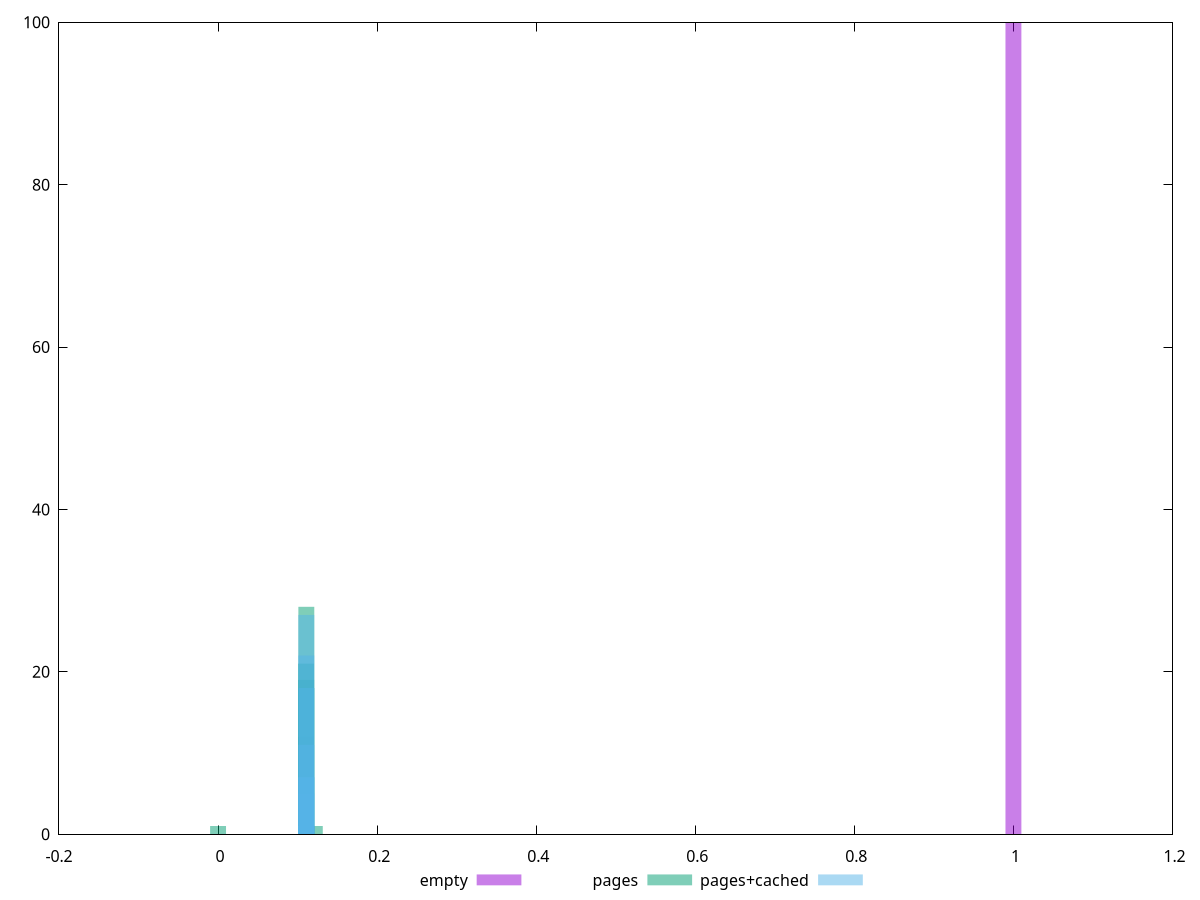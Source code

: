 $_empty <<EOF
1 100
EOF
$_pages <<EOF
0.11096318185218415 28
0.11084723286383286 18
0.1216304887805028 1
0 1
0.11073128387548156 19
0.11061533488713028 21
0.11049938589877899 12
EOF
$_pagesCached <<EOF
0.11089065847595965 1
0.11091133545870735 18
0.11090757600729868 27
0.11090381655589 7
0.11090569628159434 11
0.11090945573300302 22
0.11091321518441169 7
0.11091509491011603 5
0.110898177378777 1
0.11090193683018566 1
EOF
set key outside below
set terminal pngcairo
set output "report_00005_2020-11-02T22-26-11.212Z/uses-long-cache-ttl/uses-long-cache-ttl_empty_pages_pages+cached+hist.png"
set boxwidth 0.02
set style fill transparent solid 0.5 noborder
set yrange [0:100]
plot $_empty title "empty" with boxes ,$_pages title "pages" with boxes ,$_pagesCached title "pages+cached" with boxes ,